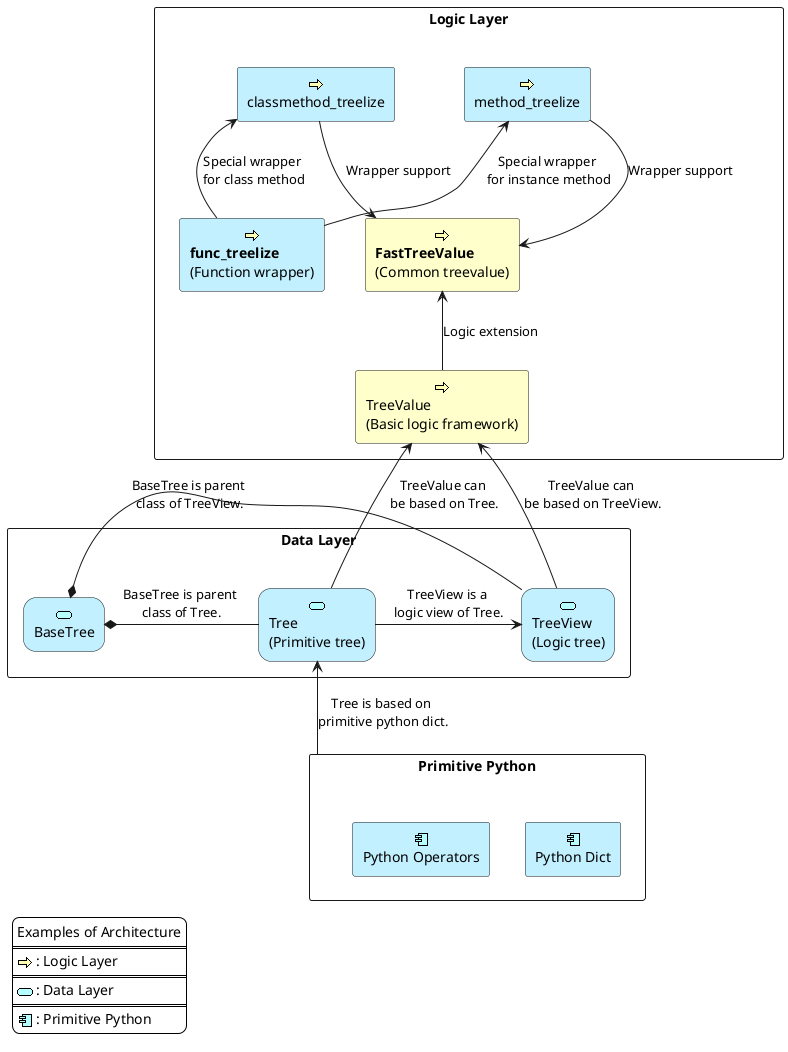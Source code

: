 @startuml
skinparam backgroundcolor transparent
skinparam rectangle<<behavior>> {
	roundCorner 25
}
sprite $primitive jar:archimate/application-component
sprite $data jar:archimate/application-service
sprite $logic jar:archimate/business-process

rectangle "Logic Layer" as logiclayer {
    rectangle "TreeValue\n(Basic logic framework)" as treevalue <<$logic>> #Business
    rectangle "**func_treelize**\n(Function wrapper)" as func_treelize <<$logic>> #Application

    rectangle "**FastTreeValue**\n(Common treevalue)" as fasttreevalue <<$logic>> #Business
    rectangle "method_treelize" as method_treelize <<$logic>> #Application
    rectangle "classmethod_treelize" as classmethod_treelize <<$logic>> #Application

    method_treelize <-- func_treelize: Special wrapper \nfor instance method
    classmethod_treelize <-- func_treelize: Special wrapper \nfor class method
    fasttreevalue <-down- treevalue: Logic extension
    method_treelize --> fasttreevalue: Wrapper support
    classmethod_treelize --> fasttreevalue: Wrapper support
}

rectangle "Data Layer" as datalayer {
    rectangle "BaseTree" as basetree <<$data>><<behavior>> #Application
    rectangle "Tree\n(Primitive tree)" as tree <<$data>><<behavior>> #Application
    rectangle "TreeView\n(Logic tree)" as treeview <<$data>><<behavior>> #Application

    tree -up-> treevalue: "TreeValue can \nbe based on Tree."
    treeview -up-> treevalue: "TreeValue can \nbe based on TreeView."

    basetree *- tree : "BaseTree is parent \nclass of Tree."
    basetree *- treeview : "BaseTree is parent \nclass of TreeView."
    tree -> treeview : "TreeView is a \nlogic view of Tree."
}

rectangle "Primitive Python" as python {
    rectangle "Python Dict" as dict <<$primitive>> #Application
    rectangle "Python Operators" as operators <<$primitive>> #Application
    python -up-> tree : "Tree is based on \nprimitive python dict."
}



legend left
Examples of Architecture
====
<$logic> : Logic Layer
====
<$data> : Data Layer
====
<$primitive> : Primitive Python
endlegend
@enduml
